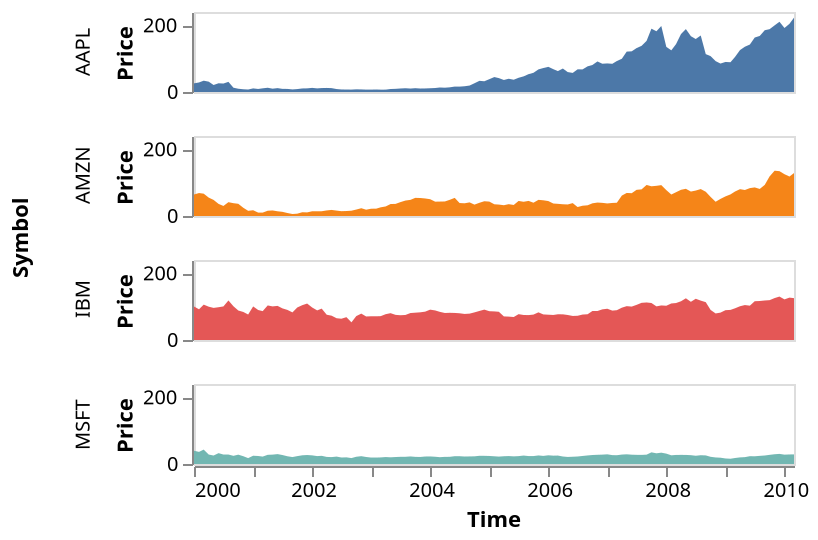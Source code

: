 {"transform": [{"filter": "(datum.symbol !== 'GOOG')"}], "encoding": {"y": {"field": "price", "type": "quantitative", "axis": {"grid": false, "title": "Price"}}, "x": {"field": "date", "type": "temporal", "axis": {"grid": false, "title": "Time", "format": "%Y"}}, "color": {"legend": null, "field": "symbol", "type": "nominal"}, "row": {"field": "symbol", "type": "nominal", "header": {"title": "Symbol"}}}, "data": {"values": [{"date": "2000-01-01", "price": 39.81, "symbol": "MSFT"}, {"date": "2000-02-01", "price": 36.35, "symbol": "MSFT"}, {"date": "2000-03-01", "price": 43.22, "symbol": "MSFT"}, {"date": "2000-04-01", "price": 28.37, "symbol": "MSFT"}, {"date": "2000-05-01", "price": 25.45, "symbol": "MSFT"}, {"date": "2000-06-01", "price": 32.54, "symbol": "MSFT"}, {"date": "2000-07-01", "price": 28.4, "symbol": "MSFT"}, {"date": "2000-08-01", "price": 28.4, "symbol": "MSFT"}, {"date": "2000-09-01", "price": 24.53, "symbol": "MSFT"}, {"date": "2000-10-01", "price": 28.02, "symbol": "MSFT"}, {"date": "2000-11-01", "price": 23.34, "symbol": "MSFT"}, {"date": "2000-12-01", "price": 17.65, "symbol": "MSFT"}, {"date": "2001-01-01", "price": 24.84, "symbol": "MSFT"}, {"date": "2001-02-01", "price": 24.0, "symbol": "MSFT"}, {"date": "2001-03-01", "price": 22.25, "symbol": "MSFT"}, {"date": "2001-04-01", "price": 27.56, "symbol": "MSFT"}, {"date": "2001-05-01", "price": 28.14, "symbol": "MSFT"}, {"date": "2001-06-01", "price": 29.7, "symbol": "MSFT"}, {"date": "2001-07-01", "price": 26.93, "symbol": "MSFT"}, {"date": "2001-08-01", "price": 23.21, "symbol": "MSFT"}, {"date": "2001-09-01", "price": 20.82, "symbol": "MSFT"}, {"date": "2001-10-01", "price": 23.65, "symbol": "MSFT"}, {"date": "2001-11-01", "price": 26.12, "symbol": "MSFT"}, {"date": "2001-12-01", "price": 26.95, "symbol": "MSFT"}, {"date": "2002-01-01", "price": 25.92, "symbol": "MSFT"}, {"date": "2002-02-01", "price": 23.73, "symbol": "MSFT"}, {"date": "2002-03-01", "price": 24.53, "symbol": "MSFT"}, {"date": "2002-04-01", "price": 21.26, "symbol": "MSFT"}, {"date": "2002-05-01", "price": 20.71, "symbol": "MSFT"}, {"date": "2002-06-01", "price": 22.25, "symbol": "MSFT"}, {"date": "2002-07-01", "price": 19.52, "symbol": "MSFT"}, {"date": "2002-08-01", "price": 19.97, "symbol": "MSFT"}, {"date": "2002-09-01", "price": 17.79, "symbol": "MSFT"}, {"date": "2002-10-01", "price": 21.75, "symbol": "MSFT"}, {"date": "2002-11-01", "price": 23.46, "symbol": "MSFT"}, {"date": "2002-12-01", "price": 21.03, "symbol": "MSFT"}, {"date": "2003-01-01", "price": 19.31, "symbol": "MSFT"}, {"date": "2003-02-01", "price": 19.34, "symbol": "MSFT"}, {"date": "2003-03-01", "price": 19.76, "symbol": "MSFT"}, {"date": "2003-04-01", "price": 20.87, "symbol": "MSFT"}, {"date": "2003-05-01", "price": 20.09, "symbol": "MSFT"}, {"date": "2003-06-01", "price": 20.93, "symbol": "MSFT"}, {"date": "2003-07-01", "price": 21.56, "symbol": "MSFT"}, {"date": "2003-08-01", "price": 21.65, "symbol": "MSFT"}, {"date": "2003-09-01", "price": 22.69, "symbol": "MSFT"}, {"date": "2003-10-01", "price": 21.45, "symbol": "MSFT"}, {"date": "2003-11-01", "price": 21.1, "symbol": "MSFT"}, {"date": "2003-12-01", "price": 22.46, "symbol": "MSFT"}, {"date": "2004-01-01", "price": 22.69, "symbol": "MSFT"}, {"date": "2004-02-01", "price": 21.77, "symbol": "MSFT"}, {"date": "2004-03-01", "price": 20.46, "symbol": "MSFT"}, {"date": "2004-04-01", "price": 21.45, "symbol": "MSFT"}, {"date": "2004-05-01", "price": 21.53, "symbol": "MSFT"}, {"date": "2004-06-01", "price": 23.44, "symbol": "MSFT"}, {"date": "2004-07-01", "price": 23.38, "symbol": "MSFT"}, {"date": "2004-08-01", "price": 22.47, "symbol": "MSFT"}, {"date": "2004-09-01", "price": 22.76, "symbol": "MSFT"}, {"date": "2004-10-01", "price": 23.02, "symbol": "MSFT"}, {"date": "2004-11-01", "price": 24.6, "symbol": "MSFT"}, {"date": "2004-12-01", "price": 24.52, "symbol": "MSFT"}, {"date": "2005-01-01", "price": 24.11, "symbol": "MSFT"}, {"date": "2005-02-01", "price": 23.15, "symbol": "MSFT"}, {"date": "2005-03-01", "price": 22.24, "symbol": "MSFT"}, {"date": "2005-04-01", "price": 23.28, "symbol": "MSFT"}, {"date": "2005-05-01", "price": 23.82, "symbol": "MSFT"}, {"date": "2005-06-01", "price": 22.93, "symbol": "MSFT"}, {"date": "2005-07-01", "price": 23.64, "symbol": "MSFT"}, {"date": "2005-08-01", "price": 25.35, "symbol": "MSFT"}, {"date": "2005-09-01", "price": 23.83, "symbol": "MSFT"}, {"date": "2005-10-01", "price": 23.8, "symbol": "MSFT"}, {"date": "2005-11-01", "price": 25.71, "symbol": "MSFT"}, {"date": "2005-12-01", "price": 24.29, "symbol": "MSFT"}, {"date": "2006-01-01", "price": 26.14, "symbol": "MSFT"}, {"date": "2006-02-01", "price": 25.04, "symbol": "MSFT"}, {"date": "2006-03-01", "price": 25.36, "symbol": "MSFT"}, {"date": "2006-04-01", "price": 22.5, "symbol": "MSFT"}, {"date": "2006-05-01", "price": 21.19, "symbol": "MSFT"}, {"date": "2006-06-01", "price": 21.8, "symbol": "MSFT"}, {"date": "2006-07-01", "price": 22.51, "symbol": "MSFT"}, {"date": "2006-08-01", "price": 24.13, "symbol": "MSFT"}, {"date": "2006-09-01", "price": 25.68, "symbol": "MSFT"}, {"date": "2006-10-01", "price": 26.96, "symbol": "MSFT"}, {"date": "2006-11-01", "price": 27.66, "symbol": "MSFT"}, {"date": "2006-12-01", "price": 28.13, "symbol": "MSFT"}, {"date": "2007-01-01", "price": 29.07, "symbol": "MSFT"}, {"date": "2007-02-01", "price": 26.63, "symbol": "MSFT"}, {"date": "2007-03-01", "price": 26.35, "symbol": "MSFT"}, {"date": "2007-04-01", "price": 28.3, "symbol": "MSFT"}, {"date": "2007-05-01", "price": 29.11, "symbol": "MSFT"}, {"date": "2007-06-01", "price": 27.95, "symbol": "MSFT"}, {"date": "2007-07-01", "price": 27.5, "symbol": "MSFT"}, {"date": "2007-08-01", "price": 27.34, "symbol": "MSFT"}, {"date": "2007-09-01", "price": 28.04, "symbol": "MSFT"}, {"date": "2007-10-01", "price": 35.03, "symbol": "MSFT"}, {"date": "2007-11-01", "price": 32.09, "symbol": "MSFT"}, {"date": "2007-12-01", "price": 34.0, "symbol": "MSFT"}, {"date": "2008-01-01", "price": 31.13, "symbol": "MSFT"}, {"date": "2008-02-01", "price": 26.07, "symbol": "MSFT"}, {"date": "2008-03-01", "price": 27.21, "symbol": "MSFT"}, {"date": "2008-04-01", "price": 27.34, "symbol": "MSFT"}, {"date": "2008-05-01", "price": 27.25, "symbol": "MSFT"}, {"date": "2008-06-01", "price": 26.47, "symbol": "MSFT"}, {"date": "2008-07-01", "price": 24.75, "symbol": "MSFT"}, {"date": "2008-08-01", "price": 26.36, "symbol": "MSFT"}, {"date": "2008-09-01", "price": 25.78, "symbol": "MSFT"}, {"date": "2008-10-01", "price": 21.57, "symbol": "MSFT"}, {"date": "2008-11-01", "price": 19.66, "symbol": "MSFT"}, {"date": "2008-12-01", "price": 18.91, "symbol": "MSFT"}, {"date": "2009-01-01", "price": 16.63, "symbol": "MSFT"}, {"date": "2009-02-01", "price": 15.81, "symbol": "MSFT"}, {"date": "2009-03-01", "price": 17.99, "symbol": "MSFT"}, {"date": "2009-04-01", "price": 19.84, "symbol": "MSFT"}, {"date": "2009-05-01", "price": 20.59, "symbol": "MSFT"}, {"date": "2009-06-01", "price": 23.42, "symbol": "MSFT"}, {"date": "2009-07-01", "price": 23.18, "symbol": "MSFT"}, {"date": "2009-08-01", "price": 24.43, "symbol": "MSFT"}, {"date": "2009-09-01", "price": 25.49, "symbol": "MSFT"}, {"date": "2009-10-01", "price": 27.48, "symbol": "MSFT"}, {"date": "2009-11-01", "price": 29.27, "symbol": "MSFT"}, {"date": "2009-12-01", "price": 30.34, "symbol": "MSFT"}, {"date": "2010-01-01", "price": 28.05, "symbol": "MSFT"}, {"date": "2010-02-01", "price": 28.67, "symbol": "MSFT"}, {"date": "2010-03-01", "price": 28.8, "symbol": "MSFT"}, {"date": "2000-01-01", "price": 64.56, "symbol": "AMZN"}, {"date": "2000-02-01", "price": 68.87, "symbol": "AMZN"}, {"date": "2000-03-01", "price": 67.0, "symbol": "AMZN"}, {"date": "2000-04-01", "price": 55.19, "symbol": "AMZN"}, {"date": "2000-05-01", "price": 48.31, "symbol": "AMZN"}, {"date": "2000-06-01", "price": 36.31, "symbol": "AMZN"}, {"date": "2000-07-01", "price": 30.12, "symbol": "AMZN"}, {"date": "2000-08-01", "price": 41.5, "symbol": "AMZN"}, {"date": "2000-09-01", "price": 38.44, "symbol": "AMZN"}, {"date": "2000-10-01", "price": 36.62, "symbol": "AMZN"}, {"date": "2000-11-01", "price": 24.69, "symbol": "AMZN"}, {"date": "2000-12-01", "price": 15.56, "symbol": "AMZN"}, {"date": "2001-01-01", "price": 17.31, "symbol": "AMZN"}, {"date": "2001-02-01", "price": 10.19, "symbol": "AMZN"}, {"date": "2001-03-01", "price": 10.23, "symbol": "AMZN"}, {"date": "2001-04-01", "price": 15.78, "symbol": "AMZN"}, {"date": "2001-05-01", "price": 16.69, "symbol": "AMZN"}, {"date": "2001-06-01", "price": 14.15, "symbol": "AMZN"}, {"date": "2001-07-01", "price": 12.49, "symbol": "AMZN"}, {"date": "2001-08-01", "price": 8.94, "symbol": "AMZN"}, {"date": "2001-09-01", "price": 5.97, "symbol": "AMZN"}, {"date": "2001-10-01", "price": 6.98, "symbol": "AMZN"}, {"date": "2001-11-01", "price": 11.32, "symbol": "AMZN"}, {"date": "2001-12-01", "price": 10.82, "symbol": "AMZN"}, {"date": "2002-01-01", "price": 14.19, "symbol": "AMZN"}, {"date": "2002-02-01", "price": 14.1, "symbol": "AMZN"}, {"date": "2002-03-01", "price": 14.3, "symbol": "AMZN"}, {"date": "2002-04-01", "price": 16.69, "symbol": "AMZN"}, {"date": "2002-05-01", "price": 18.23, "symbol": "AMZN"}, {"date": "2002-06-01", "price": 16.25, "symbol": "AMZN"}, {"date": "2002-07-01", "price": 14.45, "symbol": "AMZN"}, {"date": "2002-08-01", "price": 14.94, "symbol": "AMZN"}, {"date": "2002-09-01", "price": 15.93, "symbol": "AMZN"}, {"date": "2002-10-01", "price": 19.36, "symbol": "AMZN"}, {"date": "2002-11-01", "price": 23.35, "symbol": "AMZN"}, {"date": "2002-12-01", "price": 18.89, "symbol": "AMZN"}, {"date": "2003-01-01", "price": 21.85, "symbol": "AMZN"}, {"date": "2003-02-01", "price": 22.01, "symbol": "AMZN"}, {"date": "2003-03-01", "price": 26.03, "symbol": "AMZN"}, {"date": "2003-04-01", "price": 28.69, "symbol": "AMZN"}, {"date": "2003-05-01", "price": 35.89, "symbol": "AMZN"}, {"date": "2003-06-01", "price": 36.32, "symbol": "AMZN"}, {"date": "2003-07-01", "price": 41.64, "symbol": "AMZN"}, {"date": "2003-08-01", "price": 46.32, "symbol": "AMZN"}, {"date": "2003-09-01", "price": 48.43, "symbol": "AMZN"}, {"date": "2003-10-01", "price": 54.43, "symbol": "AMZN"}, {"date": "2003-11-01", "price": 53.97, "symbol": "AMZN"}, {"date": "2003-12-01", "price": 52.62, "symbol": "AMZN"}, {"date": "2004-01-01", "price": 50.4, "symbol": "AMZN"}, {"date": "2004-02-01", "price": 43.01, "symbol": "AMZN"}, {"date": "2004-03-01", "price": 43.28, "symbol": "AMZN"}, {"date": "2004-04-01", "price": 43.6, "symbol": "AMZN"}, {"date": "2004-05-01", "price": 48.5, "symbol": "AMZN"}, {"date": "2004-06-01", "price": 54.4, "symbol": "AMZN"}, {"date": "2004-07-01", "price": 38.92, "symbol": "AMZN"}, {"date": "2004-08-01", "price": 38.14, "symbol": "AMZN"}, {"date": "2004-09-01", "price": 40.86, "symbol": "AMZN"}, {"date": "2004-10-01", "price": 34.13, "symbol": "AMZN"}, {"date": "2004-11-01", "price": 39.68, "symbol": "AMZN"}, {"date": "2004-12-01", "price": 44.29, "symbol": "AMZN"}, {"date": "2005-01-01", "price": 43.22, "symbol": "AMZN"}, {"date": "2005-02-01", "price": 35.18, "symbol": "AMZN"}, {"date": "2005-03-01", "price": 34.27, "symbol": "AMZN"}, {"date": "2005-04-01", "price": 32.36, "symbol": "AMZN"}, {"date": "2005-05-01", "price": 35.51, "symbol": "AMZN"}, {"date": "2005-06-01", "price": 33.09, "symbol": "AMZN"}, {"date": "2005-07-01", "price": 45.15, "symbol": "AMZN"}, {"date": "2005-08-01", "price": 42.7, "symbol": "AMZN"}, {"date": "2005-09-01", "price": 45.3, "symbol": "AMZN"}, {"date": "2005-10-01", "price": 39.86, "symbol": "AMZN"}, {"date": "2005-11-01", "price": 48.46, "symbol": "AMZN"}, {"date": "2005-12-01", "price": 47.15, "symbol": "AMZN"}, {"date": "2006-01-01", "price": 44.82, "symbol": "AMZN"}, {"date": "2006-02-01", "price": 37.44, "symbol": "AMZN"}, {"date": "2006-03-01", "price": 36.53, "symbol": "AMZN"}, {"date": "2006-04-01", "price": 35.21, "symbol": "AMZN"}, {"date": "2006-05-01", "price": 34.61, "symbol": "AMZN"}, {"date": "2006-06-01", "price": 38.68, "symbol": "AMZN"}, {"date": "2006-07-01", "price": 26.89, "symbol": "AMZN"}, {"date": "2006-08-01", "price": 30.83, "symbol": "AMZN"}, {"date": "2006-09-01", "price": 32.12, "symbol": "AMZN"}, {"date": "2006-10-01", "price": 38.09, "symbol": "AMZN"}, {"date": "2006-11-01", "price": 40.34, "symbol": "AMZN"}, {"date": "2006-12-01", "price": 39.46, "symbol": "AMZN"}, {"date": "2007-01-01", "price": 37.67, "symbol": "AMZN"}, {"date": "2007-02-01", "price": 39.14, "symbol": "AMZN"}, {"date": "2007-03-01", "price": 39.79, "symbol": "AMZN"}, {"date": "2007-04-01", "price": 61.33, "symbol": "AMZN"}, {"date": "2007-05-01", "price": 69.14, "symbol": "AMZN"}, {"date": "2007-06-01", "price": 68.41, "symbol": "AMZN"}, {"date": "2007-07-01", "price": 78.54, "symbol": "AMZN"}, {"date": "2007-08-01", "price": 79.91, "symbol": "AMZN"}, {"date": "2007-09-01", "price": 93.15, "symbol": "AMZN"}, {"date": "2007-10-01", "price": 89.15, "symbol": "AMZN"}, {"date": "2007-11-01", "price": 90.56, "symbol": "AMZN"}, {"date": "2007-12-01", "price": 92.64, "symbol": "AMZN"}, {"date": "2008-01-01", "price": 77.7, "symbol": "AMZN"}, {"date": "2008-02-01", "price": 64.47, "symbol": "AMZN"}, {"date": "2008-03-01", "price": 71.3, "symbol": "AMZN"}, {"date": "2008-04-01", "price": 78.63, "symbol": "AMZN"}, {"date": "2008-05-01", "price": 81.62, "symbol": "AMZN"}, {"date": "2008-06-01", "price": 73.33, "symbol": "AMZN"}, {"date": "2008-07-01", "price": 76.34, "symbol": "AMZN"}, {"date": "2008-08-01", "price": 80.81, "symbol": "AMZN"}, {"date": "2008-09-01", "price": 72.76, "symbol": "AMZN"}, {"date": "2008-10-01", "price": 57.24, "symbol": "AMZN"}, {"date": "2008-11-01", "price": 42.7, "symbol": "AMZN"}, {"date": "2008-12-01", "price": 51.28, "symbol": "AMZN"}, {"date": "2009-01-01", "price": 58.82, "symbol": "AMZN"}, {"date": "2009-02-01", "price": 64.79, "symbol": "AMZN"}, {"date": "2009-03-01", "price": 73.44, "symbol": "AMZN"}, {"date": "2009-04-01", "price": 80.52, "symbol": "AMZN"}, {"date": "2009-05-01", "price": 77.99, "symbol": "AMZN"}, {"date": "2009-06-01", "price": 83.66, "symbol": "AMZN"}, {"date": "2009-07-01", "price": 85.76, "symbol": "AMZN"}, {"date": "2009-08-01", "price": 81.19, "symbol": "AMZN"}, {"date": "2009-09-01", "price": 93.36, "symbol": "AMZN"}, {"date": "2009-10-01", "price": 118.81, "symbol": "AMZN"}, {"date": "2009-11-01", "price": 135.91, "symbol": "AMZN"}, {"date": "2009-12-01", "price": 134.52, "symbol": "AMZN"}, {"date": "2010-01-01", "price": 125.41, "symbol": "AMZN"}, {"date": "2010-02-01", "price": 118.4, "symbol": "AMZN"}, {"date": "2010-03-01", "price": 128.82, "symbol": "AMZN"}, {"date": "2000-01-01", "price": 100.52, "symbol": "IBM"}, {"date": "2000-02-01", "price": 92.11, "symbol": "IBM"}, {"date": "2000-03-01", "price": 106.11, "symbol": "IBM"}, {"date": "2000-04-01", "price": 99.95, "symbol": "IBM"}, {"date": "2000-05-01", "price": 96.31, "symbol": "IBM"}, {"date": "2000-06-01", "price": 98.33, "symbol": "IBM"}, {"date": "2000-07-01", "price": 100.74, "symbol": "IBM"}, {"date": "2000-08-01", "price": 118.62, "symbol": "IBM"}, {"date": "2000-09-01", "price": 101.19, "symbol": "IBM"}, {"date": "2000-10-01", "price": 88.5, "symbol": "IBM"}, {"date": "2000-11-01", "price": 84.12, "symbol": "IBM"}, {"date": "2000-12-01", "price": 76.47, "symbol": "IBM"}, {"date": "2001-01-01", "price": 100.76, "symbol": "IBM"}, {"date": "2001-02-01", "price": 89.98, "symbol": "IBM"}, {"date": "2001-03-01", "price": 86.63, "symbol": "IBM"}, {"date": "2001-04-01", "price": 103.7, "symbol": "IBM"}, {"date": "2001-05-01", "price": 100.82, "symbol": "IBM"}, {"date": "2001-06-01", "price": 102.35, "symbol": "IBM"}, {"date": "2001-07-01", "price": 94.87, "symbol": "IBM"}, {"date": "2001-08-01", "price": 90.25, "symbol": "IBM"}, {"date": "2001-09-01", "price": 82.82, "symbol": "IBM"}, {"date": "2001-10-01", "price": 97.58, "symbol": "IBM"}, {"date": "2001-11-01", "price": 104.5, "symbol": "IBM"}, {"date": "2001-12-01", "price": 109.36, "symbol": "IBM"}, {"date": "2002-01-01", "price": 97.54, "symbol": "IBM"}, {"date": "2002-02-01", "price": 88.82, "symbol": "IBM"}, {"date": "2002-03-01", "price": 94.15, "symbol": "IBM"}, {"date": "2002-04-01", "price": 75.82, "symbol": "IBM"}, {"date": "2002-05-01", "price": 72.97, "symbol": "IBM"}, {"date": "2002-06-01", "price": 65.31, "symbol": "IBM"}, {"date": "2002-07-01", "price": 63.86, "symbol": "IBM"}, {"date": "2002-08-01", "price": 68.52, "symbol": "IBM"}, {"date": "2002-09-01", "price": 53.01, "symbol": "IBM"}, {"date": "2002-10-01", "price": 71.76, "symbol": "IBM"}, {"date": "2002-11-01", "price": 79.16, "symbol": "IBM"}, {"date": "2002-12-01", "price": 70.58, "symbol": "IBM"}, {"date": "2003-01-01", "price": 71.22, "symbol": "IBM"}, {"date": "2003-02-01", "price": 71.13, "symbol": "IBM"}, {"date": "2003-03-01", "price": 71.57, "symbol": "IBM"}, {"date": "2003-04-01", "price": 77.47, "symbol": "IBM"}, {"date": "2003-05-01", "price": 80.48, "symbol": "IBM"}, {"date": "2003-06-01", "price": 75.42, "symbol": "IBM"}, {"date": "2003-07-01", "price": 74.28, "symbol": "IBM"}, {"date": "2003-08-01", "price": 75.12, "symbol": "IBM"}, {"date": "2003-09-01", "price": 80.91, "symbol": "IBM"}, {"date": "2003-10-01", "price": 81.96, "symbol": "IBM"}, {"date": "2003-11-01", "price": 83.08, "symbol": "IBM"}, {"date": "2003-12-01", "price": 85.05, "symbol": "IBM"}, {"date": "2004-01-01", "price": 91.06, "symbol": "IBM"}, {"date": "2004-02-01", "price": 88.7, "symbol": "IBM"}, {"date": "2004-03-01", "price": 84.41, "symbol": "IBM"}, {"date": "2004-04-01", "price": 81.04, "symbol": "IBM"}, {"date": "2004-05-01", "price": 81.59, "symbol": "IBM"}, {"date": "2004-06-01", "price": 81.19, "symbol": "IBM"}, {"date": "2004-07-01", "price": 80.19, "symbol": "IBM"}, {"date": "2004-08-01", "price": 78.17, "symbol": "IBM"}, {"date": "2004-09-01", "price": 79.13, "symbol": "IBM"}, {"date": "2004-10-01", "price": 82.84, "symbol": "IBM"}, {"date": "2004-11-01", "price": 87.15, "symbol": "IBM"}, {"date": "2004-12-01", "price": 91.16, "symbol": "IBM"}, {"date": "2005-01-01", "price": 86.39, "symbol": "IBM"}, {"date": "2005-02-01", "price": 85.78, "symbol": "IBM"}, {"date": "2005-03-01", "price": 84.66, "symbol": "IBM"}, {"date": "2005-04-01", "price": 70.77, "symbol": "IBM"}, {"date": "2005-05-01", "price": 70.18, "symbol": "IBM"}, {"date": "2005-06-01", "price": 68.93, "symbol": "IBM"}, {"date": "2005-07-01", "price": 77.53, "symbol": "IBM"}, {"date": "2005-08-01", "price": 75.07, "symbol": "IBM"}, {"date": "2005-09-01", "price": 74.7, "symbol": "IBM"}, {"date": "2005-10-01", "price": 76.25, "symbol": "IBM"}, {"date": "2005-11-01", "price": 82.98, "symbol": "IBM"}, {"date": "2005-12-01", "price": 76.73, "symbol": "IBM"}, {"date": "2006-01-01", "price": 75.89, "symbol": "IBM"}, {"date": "2006-02-01", "price": 75.09, "symbol": "IBM"}, {"date": "2006-03-01", "price": 77.17, "symbol": "IBM"}, {"date": "2006-04-01", "price": 77.05, "symbol": "IBM"}, {"date": "2006-05-01", "price": 75.04, "symbol": "IBM"}, {"date": "2006-06-01", "price": 72.15, "symbol": "IBM"}, {"date": "2006-07-01", "price": 72.7, "symbol": "IBM"}, {"date": "2006-08-01", "price": 76.35, "symbol": "IBM"}, {"date": "2006-09-01", "price": 77.26, "symbol": "IBM"}, {"date": "2006-10-01", "price": 87.06, "symbol": "IBM"}, {"date": "2006-11-01", "price": 86.95, "symbol": "IBM"}, {"date": "2006-12-01", "price": 91.9, "symbol": "IBM"}, {"date": "2007-01-01", "price": 93.79, "symbol": "IBM"}, {"date": "2007-02-01", "price": 88.18, "symbol": "IBM"}, {"date": "2007-03-01", "price": 89.44, "symbol": "IBM"}, {"date": "2007-04-01", "price": 96.98, "symbol": "IBM"}, {"date": "2007-05-01", "price": 101.54, "symbol": "IBM"}, {"date": "2007-06-01", "price": 100.25, "symbol": "IBM"}, {"date": "2007-07-01", "price": 105.4, "symbol": "IBM"}, {"date": "2007-08-01", "price": 111.54, "symbol": "IBM"}, {"date": "2007-09-01", "price": 112.6, "symbol": "IBM"}, {"date": "2007-10-01", "price": 111.0, "symbol": "IBM"}, {"date": "2007-11-01", "price": 100.9, "symbol": "IBM"}, {"date": "2007-12-01", "price": 103.7, "symbol": "IBM"}, {"date": "2008-01-01", "price": 102.75, "symbol": "IBM"}, {"date": "2008-02-01", "price": 109.64, "symbol": "IBM"}, {"date": "2008-03-01", "price": 110.87, "symbol": "IBM"}, {"date": "2008-04-01", "price": 116.23, "symbol": "IBM"}, {"date": "2008-05-01", "price": 125.14, "symbol": "IBM"}, {"date": "2008-06-01", "price": 114.6, "symbol": "IBM"}, {"date": "2008-07-01", "price": 123.74, "symbol": "IBM"}, {"date": "2008-08-01", "price": 118.16, "symbol": "IBM"}, {"date": "2008-09-01", "price": 113.53, "symbol": "IBM"}, {"date": "2008-10-01", "price": 90.24, "symbol": "IBM"}, {"date": "2008-11-01", "price": 79.65, "symbol": "IBM"}, {"date": "2008-12-01", "price": 82.15, "symbol": "IBM"}, {"date": "2009-01-01", "price": 89.46, "symbol": "IBM"}, {"date": "2009-02-01", "price": 90.32, "symbol": "IBM"}, {"date": "2009-03-01", "price": 95.09, "symbol": "IBM"}, {"date": "2009-04-01", "price": 101.29, "symbol": "IBM"}, {"date": "2009-05-01", "price": 104.85, "symbol": "IBM"}, {"date": "2009-06-01", "price": 103.01, "symbol": "IBM"}, {"date": "2009-07-01", "price": 116.34, "symbol": "IBM"}, {"date": "2009-08-01", "price": 117.0, "symbol": "IBM"}, {"date": "2009-09-01", "price": 118.55, "symbol": "IBM"}, {"date": "2009-10-01", "price": 119.54, "symbol": "IBM"}, {"date": "2009-11-01", "price": 125.79, "symbol": "IBM"}, {"date": "2009-12-01", "price": 130.32, "symbol": "IBM"}, {"date": "2010-01-01", "price": 121.85, "symbol": "IBM"}, {"date": "2010-02-01", "price": 127.16, "symbol": "IBM"}, {"date": "2010-03-01", "price": 125.55, "symbol": "IBM"}, {"date": "2004-08-01", "price": 102.37, "symbol": "GOOG"}, {"date": "2004-09-01", "price": 129.6, "symbol": "GOOG"}, {"date": "2004-10-01", "price": 190.64, "symbol": "GOOG"}, {"date": "2004-11-01", "price": 181.98, "symbol": "GOOG"}, {"date": "2004-12-01", "price": 192.79, "symbol": "GOOG"}, {"date": "2005-01-01", "price": 195.62, "symbol": "GOOG"}, {"date": "2005-02-01", "price": 187.99, "symbol": "GOOG"}, {"date": "2005-03-01", "price": 180.51, "symbol": "GOOG"}, {"date": "2005-04-01", "price": 220.0, "symbol": "GOOG"}, {"date": "2005-05-01", "price": 277.27, "symbol": "GOOG"}, {"date": "2005-06-01", "price": 294.15, "symbol": "GOOG"}, {"date": "2005-07-01", "price": 287.76, "symbol": "GOOG"}, {"date": "2005-08-01", "price": 286.0, "symbol": "GOOG"}, {"date": "2005-09-01", "price": 316.46, "symbol": "GOOG"}, {"date": "2005-10-01", "price": 372.14, "symbol": "GOOG"}, {"date": "2005-11-01", "price": 404.91, "symbol": "GOOG"}, {"date": "2005-12-01", "price": 414.86, "symbol": "GOOG"}, {"date": "2006-01-01", "price": 432.66, "symbol": "GOOG"}, {"date": "2006-02-01", "price": 362.62, "symbol": "GOOG"}, {"date": "2006-03-01", "price": 390.0, "symbol": "GOOG"}, {"date": "2006-04-01", "price": 417.94, "symbol": "GOOG"}, {"date": "2006-05-01", "price": 371.82, "symbol": "GOOG"}, {"date": "2006-06-01", "price": 419.33, "symbol": "GOOG"}, {"date": "2006-07-01", "price": 386.6, "symbol": "GOOG"}, {"date": "2006-08-01", "price": 378.53, "symbol": "GOOG"}, {"date": "2006-09-01", "price": 401.9, "symbol": "GOOG"}, {"date": "2006-10-01", "price": 476.39, "symbol": "GOOG"}, {"date": "2006-11-01", "price": 484.81, "symbol": "GOOG"}, {"date": "2006-12-01", "price": 460.48, "symbol": "GOOG"}, {"date": "2007-01-01", "price": 501.5, "symbol": "GOOG"}, {"date": "2007-02-01", "price": 449.45, "symbol": "GOOG"}, {"date": "2007-03-01", "price": 458.16, "symbol": "GOOG"}, {"date": "2007-04-01", "price": 471.38, "symbol": "GOOG"}, {"date": "2007-05-01", "price": 497.91, "symbol": "GOOG"}, {"date": "2007-06-01", "price": 522.7, "symbol": "GOOG"}, {"date": "2007-07-01", "price": 510.0, "symbol": "GOOG"}, {"date": "2007-08-01", "price": 515.25, "symbol": "GOOG"}, {"date": "2007-09-01", "price": 567.27, "symbol": "GOOG"}, {"date": "2007-10-01", "price": 707.0, "symbol": "GOOG"}, {"date": "2007-11-01", "price": 693.0, "symbol": "GOOG"}, {"date": "2007-12-01", "price": 691.48, "symbol": "GOOG"}, {"date": "2008-01-01", "price": 564.3, "symbol": "GOOG"}, {"date": "2008-02-01", "price": 471.18, "symbol": "GOOG"}, {"date": "2008-03-01", "price": 440.47, "symbol": "GOOG"}, {"date": "2008-04-01", "price": 574.29, "symbol": "GOOG"}, {"date": "2008-05-01", "price": 585.8, "symbol": "GOOG"}, {"date": "2008-06-01", "price": 526.42, "symbol": "GOOG"}, {"date": "2008-07-01", "price": 473.75, "symbol": "GOOG"}, {"date": "2008-08-01", "price": 463.29, "symbol": "GOOG"}, {"date": "2008-09-01", "price": 400.52, "symbol": "GOOG"}, {"date": "2008-10-01", "price": 359.36, "symbol": "GOOG"}, {"date": "2008-11-01", "price": 292.96, "symbol": "GOOG"}, {"date": "2008-12-01", "price": 307.65, "symbol": "GOOG"}, {"date": "2009-01-01", "price": 338.53, "symbol": "GOOG"}, {"date": "2009-02-01", "price": 337.99, "symbol": "GOOG"}, {"date": "2009-03-01", "price": 348.06, "symbol": "GOOG"}, {"date": "2009-04-01", "price": 395.97, "symbol": "GOOG"}, {"date": "2009-05-01", "price": 417.23, "symbol": "GOOG"}, {"date": "2009-06-01", "price": 421.59, "symbol": "GOOG"}, {"date": "2009-07-01", "price": 443.05, "symbol": "GOOG"}, {"date": "2009-08-01", "price": 461.67, "symbol": "GOOG"}, {"date": "2009-09-01", "price": 495.85, "symbol": "GOOG"}, {"date": "2009-10-01", "price": 536.12, "symbol": "GOOG"}, {"date": "2009-11-01", "price": 583.0, "symbol": "GOOG"}, {"date": "2009-12-01", "price": 619.98, "symbol": "GOOG"}, {"date": "2010-01-01", "price": 529.94, "symbol": "GOOG"}, {"date": "2010-02-01", "price": 526.8, "symbol": "GOOG"}, {"date": "2010-03-01", "price": 560.19, "symbol": "GOOG"}, {"date": "2000-01-01", "price": 25.94, "symbol": "AAPL"}, {"date": "2000-02-01", "price": 28.66, "symbol": "AAPL"}, {"date": "2000-03-01", "price": 33.95, "symbol": "AAPL"}, {"date": "2000-04-01", "price": 31.01, "symbol": "AAPL"}, {"date": "2000-05-01", "price": 21.0, "symbol": "AAPL"}, {"date": "2000-06-01", "price": 26.19, "symbol": "AAPL"}, {"date": "2000-07-01", "price": 25.41, "symbol": "AAPL"}, {"date": "2000-08-01", "price": 30.47, "symbol": "AAPL"}, {"date": "2000-09-01", "price": 12.88, "symbol": "AAPL"}, {"date": "2000-10-01", "price": 9.78, "symbol": "AAPL"}, {"date": "2000-11-01", "price": 8.25, "symbol": "AAPL"}, {"date": "2000-12-01", "price": 7.44, "symbol": "AAPL"}, {"date": "2001-01-01", "price": 10.81, "symbol": "AAPL"}, {"date": "2001-02-01", "price": 9.12, "symbol": "AAPL"}, {"date": "2001-03-01", "price": 11.03, "symbol": "AAPL"}, {"date": "2001-04-01", "price": 12.74, "symbol": "AAPL"}, {"date": "2001-05-01", "price": 9.98, "symbol": "AAPL"}, {"date": "2001-06-01", "price": 11.62, "symbol": "AAPL"}, {"date": "2001-07-01", "price": 9.4, "symbol": "AAPL"}, {"date": "2001-08-01", "price": 9.27, "symbol": "AAPL"}, {"date": "2001-09-01", "price": 7.76, "symbol": "AAPL"}, {"date": "2001-10-01", "price": 8.78, "symbol": "AAPL"}, {"date": "2001-11-01", "price": 10.65, "symbol": "AAPL"}, {"date": "2001-12-01", "price": 10.95, "symbol": "AAPL"}, {"date": "2002-01-01", "price": 12.36, "symbol": "AAPL"}, {"date": "2002-02-01", "price": 10.85, "symbol": "AAPL"}, {"date": "2002-03-01", "price": 11.84, "symbol": "AAPL"}, {"date": "2002-04-01", "price": 12.14, "symbol": "AAPL"}, {"date": "2002-05-01", "price": 11.65, "symbol": "AAPL"}, {"date": "2002-06-01", "price": 8.86, "symbol": "AAPL"}, {"date": "2002-07-01", "price": 7.63, "symbol": "AAPL"}, {"date": "2002-08-01", "price": 7.38, "symbol": "AAPL"}, {"date": "2002-09-01", "price": 7.25, "symbol": "AAPL"}, {"date": "2002-10-01", "price": 8.03, "symbol": "AAPL"}, {"date": "2002-11-01", "price": 7.75, "symbol": "AAPL"}, {"date": "2002-12-01", "price": 7.16, "symbol": "AAPL"}, {"date": "2003-01-01", "price": 7.18, "symbol": "AAPL"}, {"date": "2003-02-01", "price": 7.51, "symbol": "AAPL"}, {"date": "2003-03-01", "price": 7.07, "symbol": "AAPL"}, {"date": "2003-04-01", "price": 7.11, "symbol": "AAPL"}, {"date": "2003-05-01", "price": 8.98, "symbol": "AAPL"}, {"date": "2003-06-01", "price": 9.53, "symbol": "AAPL"}, {"date": "2003-07-01", "price": 10.54, "symbol": "AAPL"}, {"date": "2003-08-01", "price": 11.31, "symbol": "AAPL"}, {"date": "2003-09-01", "price": 10.36, "symbol": "AAPL"}, {"date": "2003-10-01", "price": 11.44, "symbol": "AAPL"}, {"date": "2003-11-01", "price": 10.45, "symbol": "AAPL"}, {"date": "2003-12-01", "price": 10.69, "symbol": "AAPL"}, {"date": "2004-01-01", "price": 11.28, "symbol": "AAPL"}, {"date": "2004-02-01", "price": 11.96, "symbol": "AAPL"}, {"date": "2004-03-01", "price": 13.52, "symbol": "AAPL"}, {"date": "2004-04-01", "price": 12.89, "symbol": "AAPL"}, {"date": "2004-05-01", "price": 14.03, "symbol": "AAPL"}, {"date": "2004-06-01", "price": 16.27, "symbol": "AAPL"}, {"date": "2004-07-01", "price": 16.17, "symbol": "AAPL"}, {"date": "2004-08-01", "price": 17.25, "symbol": "AAPL"}, {"date": "2004-09-01", "price": 19.38, "symbol": "AAPL"}, {"date": "2004-10-01", "price": 26.2, "symbol": "AAPL"}, {"date": "2004-11-01", "price": 33.53, "symbol": "AAPL"}, {"date": "2004-12-01", "price": 32.2, "symbol": "AAPL"}, {"date": "2005-01-01", "price": 38.45, "symbol": "AAPL"}, {"date": "2005-02-01", "price": 44.86, "symbol": "AAPL"}, {"date": "2005-03-01", "price": 41.67, "symbol": "AAPL"}, {"date": "2005-04-01", "price": 36.06, "symbol": "AAPL"}, {"date": "2005-05-01", "price": 39.76, "symbol": "AAPL"}, {"date": "2005-06-01", "price": 36.81, "symbol": "AAPL"}, {"date": "2005-07-01", "price": 42.65, "symbol": "AAPL"}, {"date": "2005-08-01", "price": 46.89, "symbol": "AAPL"}, {"date": "2005-09-01", "price": 53.61, "symbol": "AAPL"}, {"date": "2005-10-01", "price": 57.59, "symbol": "AAPL"}, {"date": "2005-11-01", "price": 67.82, "symbol": "AAPL"}, {"date": "2005-12-01", "price": 71.89, "symbol": "AAPL"}, {"date": "2006-01-01", "price": 75.51, "symbol": "AAPL"}, {"date": "2006-02-01", "price": 68.49, "symbol": "AAPL"}, {"date": "2006-03-01", "price": 62.72, "symbol": "AAPL"}, {"date": "2006-04-01", "price": 70.39, "symbol": "AAPL"}, {"date": "2006-05-01", "price": 59.77, "symbol": "AAPL"}, {"date": "2006-06-01", "price": 57.27, "symbol": "AAPL"}, {"date": "2006-07-01", "price": 67.96, "symbol": "AAPL"}, {"date": "2006-08-01", "price": 67.85, "symbol": "AAPL"}, {"date": "2006-09-01", "price": 76.98, "symbol": "AAPL"}, {"date": "2006-10-01", "price": 81.08, "symbol": "AAPL"}, {"date": "2006-11-01", "price": 91.66, "symbol": "AAPL"}, {"date": "2006-12-01", "price": 84.84, "symbol": "AAPL"}, {"date": "2007-01-01", "price": 85.73, "symbol": "AAPL"}, {"date": "2007-02-01", "price": 84.61, "symbol": "AAPL"}, {"date": "2007-03-01", "price": 92.91, "symbol": "AAPL"}, {"date": "2007-04-01", "price": 99.8, "symbol": "AAPL"}, {"date": "2007-05-01", "price": 121.19, "symbol": "AAPL"}, {"date": "2007-06-01", "price": 122.04, "symbol": "AAPL"}, {"date": "2007-07-01", "price": 131.76, "symbol": "AAPL"}, {"date": "2007-08-01", "price": 138.48, "symbol": "AAPL"}, {"date": "2007-09-01", "price": 153.47, "symbol": "AAPL"}, {"date": "2007-10-01", "price": 189.95, "symbol": "AAPL"}, {"date": "2007-11-01", "price": 182.22, "symbol": "AAPL"}, {"date": "2007-12-01", "price": 198.08, "symbol": "AAPL"}, {"date": "2008-01-01", "price": 135.36, "symbol": "AAPL"}, {"date": "2008-02-01", "price": 125.02, "symbol": "AAPL"}, {"date": "2008-03-01", "price": 143.5, "symbol": "AAPL"}, {"date": "2008-04-01", "price": 173.95, "symbol": "AAPL"}, {"date": "2008-05-01", "price": 188.75, "symbol": "AAPL"}, {"date": "2008-06-01", "price": 167.44, "symbol": "AAPL"}, {"date": "2008-07-01", "price": 158.95, "symbol": "AAPL"}, {"date": "2008-08-01", "price": 169.53, "symbol": "AAPL"}, {"date": "2008-09-01", "price": 113.66, "symbol": "AAPL"}, {"date": "2008-10-01", "price": 107.59, "symbol": "AAPL"}, {"date": "2008-11-01", "price": 92.67, "symbol": "AAPL"}, {"date": "2008-12-01", "price": 85.35, "symbol": "AAPL"}, {"date": "2009-01-01", "price": 90.13, "symbol": "AAPL"}, {"date": "2009-02-01", "price": 89.31, "symbol": "AAPL"}, {"date": "2009-03-01", "price": 105.12, "symbol": "AAPL"}, {"date": "2009-04-01", "price": 125.83, "symbol": "AAPL"}, {"date": "2009-05-01", "price": 135.81, "symbol": "AAPL"}, {"date": "2009-06-01", "price": 142.43, "symbol": "AAPL"}, {"date": "2009-07-01", "price": 163.39, "symbol": "AAPL"}, {"date": "2009-08-01", "price": 168.21, "symbol": "AAPL"}, {"date": "2009-09-01", "price": 185.35, "symbol": "AAPL"}, {"date": "2009-10-01", "price": 188.5, "symbol": "AAPL"}, {"date": "2009-11-01", "price": 199.91, "symbol": "AAPL"}, {"date": "2009-12-01", "price": 210.73, "symbol": "AAPL"}, {"date": "2010-01-01", "price": 192.06, "symbol": "AAPL"}, {"date": "2010-02-01", "price": 204.62, "symbol": "AAPL"}, {"date": "2010-03-01", "price": 223.02, "symbol": "AAPL"}]}, "$schema": "https://vega.github.io/schema/vega-lite/v2.4.1.json", "config": {"view": {"height": 300, "width": 400}}, "width": 300, "height": 40, "mark": "area"}